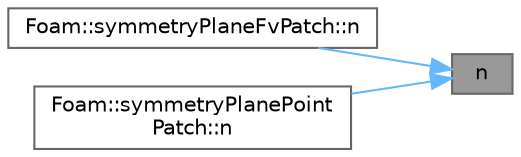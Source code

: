 digraph "n"
{
 // LATEX_PDF_SIZE
  bgcolor="transparent";
  edge [fontname=Helvetica,fontsize=10,labelfontname=Helvetica,labelfontsize=10];
  node [fontname=Helvetica,fontsize=10,shape=box,height=0.2,width=0.4];
  rankdir="RL";
  Node1 [id="Node000001",label="n",height=0.2,width=0.4,color="gray40", fillcolor="grey60", style="filled", fontcolor="black",tooltip=" "];
  Node1 -> Node2 [id="edge1_Node000001_Node000002",dir="back",color="steelblue1",style="solid",tooltip=" "];
  Node2 [id="Node000002",label="Foam::symmetryPlaneFvPatch::n",height=0.2,width=0.4,color="grey40", fillcolor="white", style="filled",URL="$classFoam_1_1symmetryPlaneFvPatch.html#ab2b72668a38f15c203aea6a8b7922cd9",tooltip=" "];
  Node1 -> Node3 [id="edge2_Node000001_Node000003",dir="back",color="steelblue1",style="solid",tooltip=" "];
  Node3 [id="Node000003",label="Foam::symmetryPlanePoint\lPatch::n",height=0.2,width=0.4,color="grey40", fillcolor="white", style="filled",URL="$classFoam_1_1symmetryPlanePointPatch.html#ab2b72668a38f15c203aea6a8b7922cd9",tooltip=" "];
}
